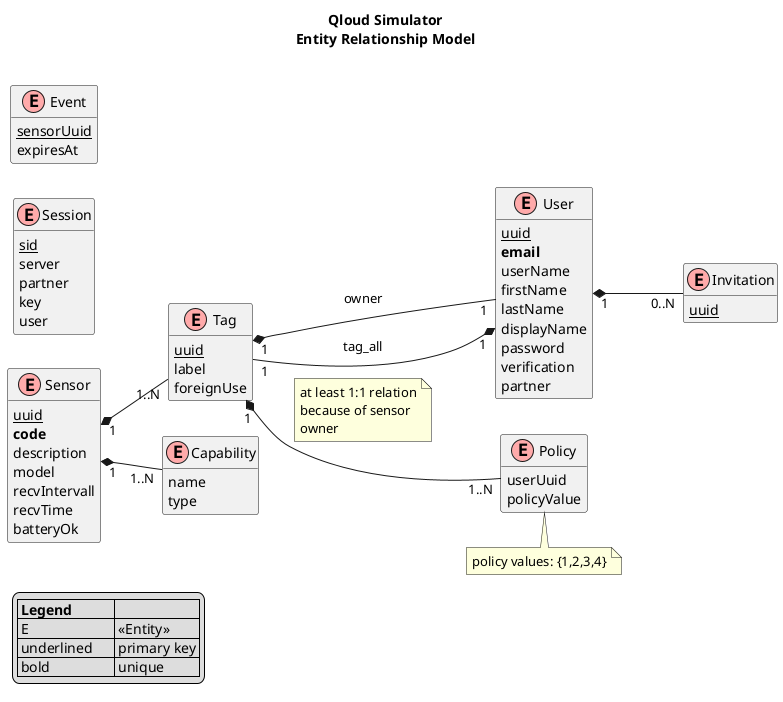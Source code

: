 @startuml

/'
	definitions:
		- underline: primary key
		- bold: unique
		- strike-through: deprecated
'/

!define entity(x) class x << (E,#FFAAAA) >>
!define PK(x) <u>x</u>
!define unique(x) <b>x</b>
!define deprecated(x) <s>x</s>
'hide circle
hide methods
hide stereotypes
show <<Entity>> stereotype

title Qloud Simulator\n\
Entity Relationship Model\n\

' diagram orientation
'top to bottom direction
left to right direction

/'
	entities
'/

entity(Session) {
  PK(sid)
  server
  partner
  key
  user
}

entity(Event) {
  PK(sensorUuid)
  expiresAt
}

entity(Sensor)  {
  PK(uuid)
  unique(code)
  description
  model
  recvIntervall
  recvTime
  batteryOk
}

entity(User) {
  PK(uuid)
  unique(email)
  userName
  firstName
  lastName
  displayName
  password
  verification
  partner
}

entity(Tag) {
  PK(uuid)
  label
  foreignUse
  
}

entity(Invitation) {
  PK(uuid)
}

entity(Capability) {
  name
  type
}

entity(Policy) {
  userUuid
  policyValue
}
note bottom: policy values: {1,2,3,4}

/'
	entity relations
'/

User "1" *-- "0..N" Invitation
User "1" *-- "1" Tag : tag_all
Sensor "1" *-- "1..N" Capability
Sensor "1" *-- "1..N" Tag
Tag "1" *-- "1" User: owner
Tag "1" *-- "1..N" Policy
note top on link 
  at least 1:1 relation
  because of sensor
  owner
end note

/'
	legend
'/

legend left
|= Legend         |=  |
| E               | <<Entity>>  |
| underlined      | primary key |
| bold            | unique      |
endlegend

@enduml
